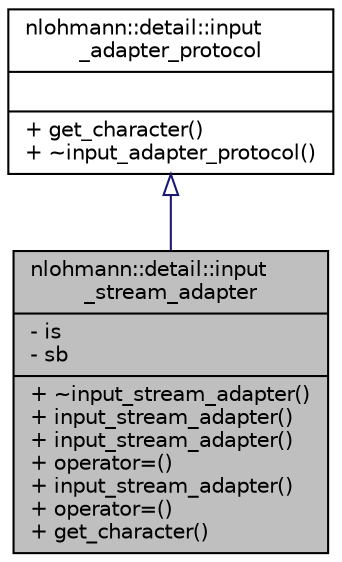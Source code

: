 digraph "nlohmann::detail::input_stream_adapter"
{
 // INTERACTIVE_SVG=YES
  edge [fontname="Helvetica",fontsize="10",labelfontname="Helvetica",labelfontsize="10"];
  node [fontname="Helvetica",fontsize="10",shape=record];
  Node1 [label="{nlohmann::detail::input\l_stream_adapter\n|- is\l- sb\l|+ ~input_stream_adapter()\l+ input_stream_adapter()\l+ input_stream_adapter()\l+ operator=()\l+ input_stream_adapter()\l+ operator=()\l+ get_character()\l}",height=0.2,width=0.4,color="black", fillcolor="grey75", style="filled", fontcolor="black"];
  Node2 -> Node1 [dir="back",color="midnightblue",fontsize="10",style="solid",arrowtail="onormal"];
  Node2 [label="{nlohmann::detail::input\l_adapter_protocol\n||+ get_character()\l+ ~input_adapter_protocol()\l}",height=0.2,width=0.4,color="black", fillcolor="white", style="filled",URL="$structnlohmann_1_1detail_1_1input__adapter__protocol.html",tooltip="abstract input adapter interface "];
}
